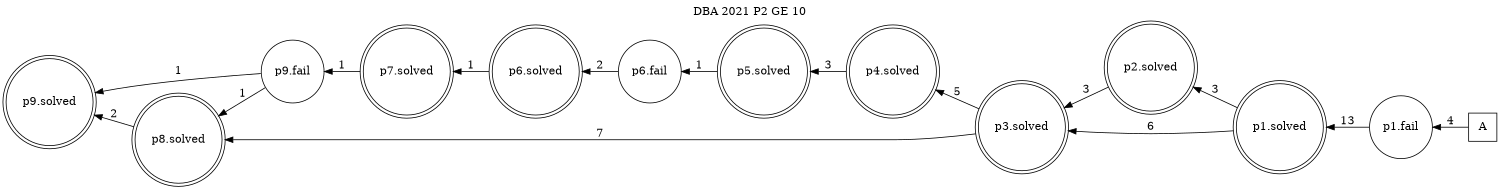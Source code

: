 digraph DBA_2021_P2_GE_10_GOOD {
labelloc="tl"
label= " DBA 2021 P2 GE 10 "
rankdir="RL";
graph [ size=" 10 , 10 !"]

"A" [shape="square" label="A"]
"p1.fail" [shape="circle" label="p1.fail"]
"p1.solved" [shape="doublecircle" label="p1.solved"]
"p2.solved" [shape="doublecircle" label="p2.solved"]
"p3.solved" [shape="doublecircle" label="p3.solved"]
"p4.solved" [shape="doublecircle" label="p4.solved"]
"p5.solved" [shape="doublecircle" label="p5.solved"]
"p8.solved" [shape="doublecircle" label="p8.solved"]
"p9.solved" [shape="doublecircle" label="p9.solved"]
"p6.fail" [shape="circle" label="p6.fail"]
"p6.solved" [shape="doublecircle" label="p6.solved"]
"p7.solved" [shape="doublecircle" label="p7.solved"]
"p9.fail" [shape="circle" label="p9.fail"]
"A" -> "p1.fail" [ label=4]
"p1.fail" -> "p1.solved" [ label=13]
"p1.solved" -> "p2.solved" [ label=3]
"p1.solved" -> "p3.solved" [ label=6]
"p2.solved" -> "p3.solved" [ label=3]
"p3.solved" -> "p4.solved" [ label=5]
"p3.solved" -> "p8.solved" [ label=7]
"p4.solved" -> "p5.solved" [ label=3]
"p5.solved" -> "p6.fail" [ label=1]
"p8.solved" -> "p9.solved" [ label=2]
"p6.fail" -> "p6.solved" [ label=2]
"p6.solved" -> "p7.solved" [ label=1]
"p7.solved" -> "p9.fail" [ label=1]
"p9.fail" -> "p8.solved" [ label=1]
"p9.fail" -> "p9.solved" [ label=1]
}
